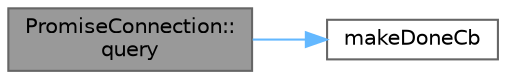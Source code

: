 digraph "PromiseConnection::query"
{
 // INTERACTIVE_SVG=YES
 // LATEX_PDF_SIZE
  bgcolor="transparent";
  edge [fontname=Helvetica,fontsize=10,labelfontname=Helvetica,labelfontsize=10];
  node [fontname=Helvetica,fontsize=10,shape=box,height=0.2,width=0.4];
  rankdir="LR";
  Node1 [id="Node000001",label="PromiseConnection::\lquery",height=0.2,width=0.4,color="gray40", fillcolor="grey60", style="filled", fontcolor="black",tooltip=" "];
  Node1 -> Node2 [id="edge2_Node000001_Node000002",color="steelblue1",style="solid",tooltip=" "];
  Node2 [id="Node000002",label="makeDoneCb",height=0.2,width=0.4,color="grey40", fillcolor="white", style="filled",URL="$d1/d98/a00407_a3d3c38c1f3fc853af89fbf827a43228c.html#a3d3c38c1f3fc853af89fbf827a43228c",tooltip=" "];
}
